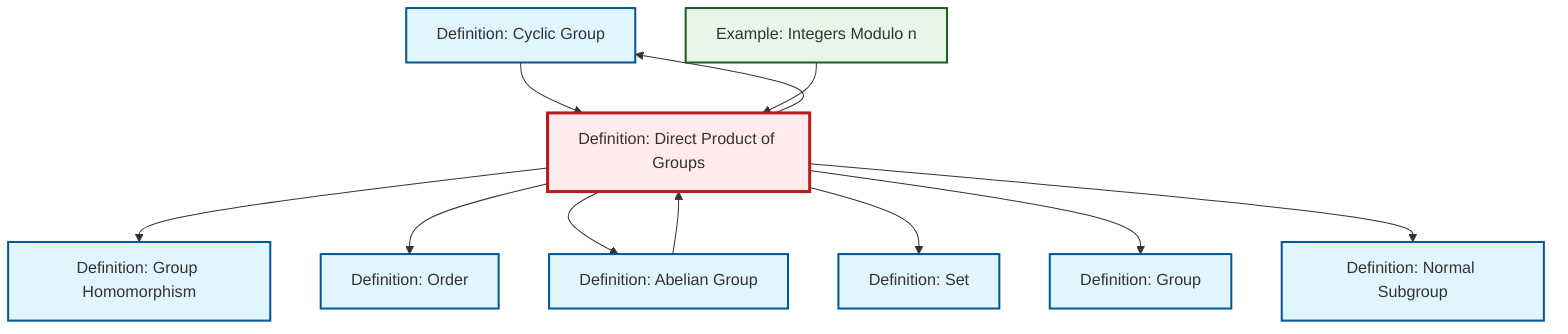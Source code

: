graph TD
    classDef definition fill:#e1f5fe,stroke:#01579b,stroke-width:2px
    classDef theorem fill:#f3e5f5,stroke:#4a148c,stroke-width:2px
    classDef axiom fill:#fff3e0,stroke:#e65100,stroke-width:2px
    classDef example fill:#e8f5e9,stroke:#1b5e20,stroke-width:2px
    classDef current fill:#ffebee,stroke:#b71c1c,stroke-width:3px
    def-normal-subgroup["Definition: Normal Subgroup"]:::definition
    def-cyclic-group["Definition: Cyclic Group"]:::definition
    def-abelian-group["Definition: Abelian Group"]:::definition
    def-set["Definition: Set"]:::definition
    def-order["Definition: Order"]:::definition
    def-homomorphism["Definition: Group Homomorphism"]:::definition
    def-direct-product["Definition: Direct Product of Groups"]:::definition
    def-group["Definition: Group"]:::definition
    ex-quotient-integers-mod-n["Example: Integers Modulo n"]:::example
    def-direct-product --> def-homomorphism
    def-cyclic-group --> def-direct-product
    def-direct-product --> def-cyclic-group
    ex-quotient-integers-mod-n --> def-direct-product
    def-direct-product --> def-order
    def-direct-product --> def-abelian-group
    def-direct-product --> def-set
    def-direct-product --> def-group
    def-abelian-group --> def-direct-product
    def-direct-product --> def-normal-subgroup
    class def-direct-product current